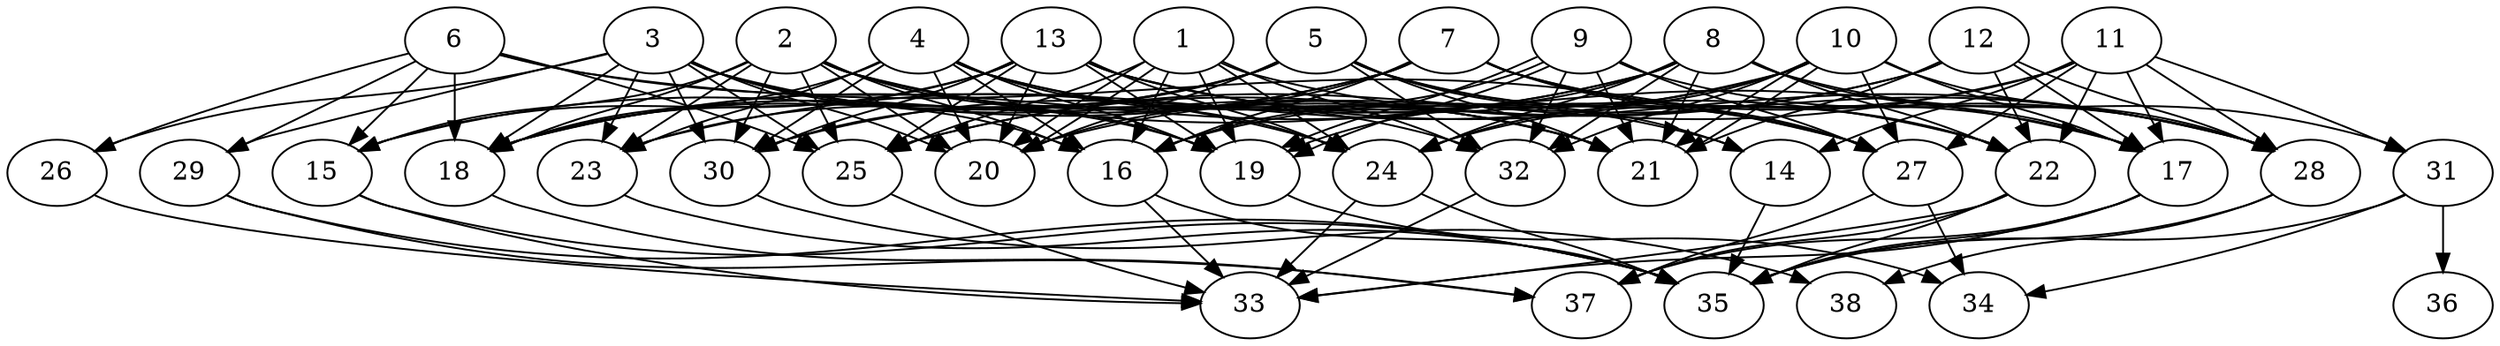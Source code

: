 // DAG (tier=3-complex, mode=data, n=38, ccr=0.531, fat=0.763, density=0.666, regular=0.284, jump=0.224, mindata=4194304, maxdata=33554432)
// DAG automatically generated by daggen at Sun Aug 24 16:33:35 2025
// /home/ermia/Project/Environments/daggen/bin/daggen --dot --ccr 0.531 --fat 0.763 --regular 0.284 --density 0.666 --jump 0.224 --mindata 4194304 --maxdata 33554432 -n 38 
digraph G {
  1 [size="13736635167696519168", alpha="0.07", expect_size="6868317583848259584"]
  1 -> 16 [size ="7264101080236032"]
  1 -> 19 [size ="7264101080236032"]
  1 -> 20 [size ="7264101080236032"]
  1 -> 20 [size ="7264101080236032"]
  1 -> 24 [size ="7264101080236032"]
  1 -> 25 [size ="7264101080236032"]
  1 -> 28 [size ="7264101080236032"]
  1 -> 32 [size ="7264101080236032"]
  2 [size="24567659840065920", alpha="0.08", expect_size="12283829920032960"]
  2 -> 15 [size ="554188220137472"]
  2 -> 16 [size ="554188220137472"]
  2 -> 17 [size ="554188220137472"]
  2 -> 18 [size ="554188220137472"]
  2 -> 19 [size ="554188220137472"]
  2 -> 20 [size ="554188220137472"]
  2 -> 21 [size ="554188220137472"]
  2 -> 23 [size ="554188220137472"]
  2 -> 25 [size ="554188220137472"]
  2 -> 30 [size ="554188220137472"]
  2 -> 32 [size ="554188220137472"]
  3 [size="356581824790528000000", alpha="0.16", expect_size="178290912395264000000"]
  3 -> 16 [size ="402280939520000"]
  3 -> 18 [size ="402280939520000"]
  3 -> 19 [size ="402280939520000"]
  3 -> 20 [size ="402280939520000"]
  3 -> 21 [size ="402280939520000"]
  3 -> 23 [size ="402280939520000"]
  3 -> 25 [size ="402280939520000"]
  3 -> 26 [size ="402280939520000"]
  3 -> 29 [size ="402280939520000"]
  3 -> 30 [size ="402280939520000"]
  4 [size="1139682797903564032", alpha="0.10", expect_size="569841398951782016"]
  4 -> 14 [size ="521943753162752"]
  4 -> 16 [size ="521943753162752"]
  4 -> 18 [size ="521943753162752"]
  4 -> 19 [size ="521943753162752"]
  4 -> 20 [size ="521943753162752"]
  4 -> 21 [size ="521943753162752"]
  4 -> 23 [size ="521943753162752"]
  4 -> 24 [size ="521943753162752"]
  4 -> 30 [size ="521943753162752"]
  5 [size="795876364648448000000", alpha="0.10", expect_size="397938182324224000000"]
  5 -> 14 [size ="687047966720000"]
  5 -> 18 [size ="687047966720000"]
  5 -> 20 [size ="687047966720000"]
  5 -> 21 [size ="687047966720000"]
  5 -> 22 [size ="687047966720000"]
  5 -> 23 [size ="687047966720000"]
  5 -> 27 [size ="687047966720000"]
  5 -> 30 [size ="687047966720000"]
  5 -> 32 [size ="687047966720000"]
  6 [size="128594271285789584", alpha="0.12", expect_size="64297135642894792"]
  6 -> 15 [size ="2566076026060800"]
  6 -> 18 [size ="2566076026060800"]
  6 -> 24 [size ="2566076026060800"]
  6 -> 25 [size ="2566076026060800"]
  6 -> 26 [size ="2566076026060800"]
  6 -> 27 [size ="2566076026060800"]
  6 -> 29 [size ="2566076026060800"]
  7 [size="121517578405544208", alpha="0.10", expect_size="60758789202772104"]
  7 -> 15 [size ="6181609829040128"]
  7 -> 16 [size ="6181609829040128"]
  7 -> 17 [size ="6181609829040128"]
  7 -> 18 [size ="6181609829040128"]
  7 -> 20 [size ="6181609829040128"]
  7 -> 22 [size ="6181609829040128"]
  7 -> 27 [size ="6181609829040128"]
  7 -> 28 [size ="6181609829040128"]
  8 [size="10165739086464155648000", alpha="0.10", expect_size="5082869543232077824000"]
  8 -> 17 [size ="3754187502387200"]
  8 -> 18 [size ="3754187502387200"]
  8 -> 19 [size ="3754187502387200"]
  8 -> 21 [size ="3754187502387200"]
  8 -> 22 [size ="3754187502387200"]
  8 -> 24 [size ="3754187502387200"]
  8 -> 30 [size ="3754187502387200"]
  8 -> 31 [size ="3754187502387200"]
  8 -> 32 [size ="3754187502387200"]
  9 [size="28329008880609340", alpha="0.08", expect_size="14164504440304670"]
  9 -> 16 [size ="1154409706815488"]
  9 -> 19 [size ="1154409706815488"]
  9 -> 19 [size ="1154409706815488"]
  9 -> 21 [size ="1154409706815488"]
  9 -> 27 [size ="1154409706815488"]
  9 -> 28 [size ="1154409706815488"]
  9 -> 32 [size ="1154409706815488"]
  10 [size="223463705256390144", alpha="0.01", expect_size="111731852628195072"]
  10 -> 16 [size ="8147496127692800"]
  10 -> 17 [size ="8147496127692800"]
  10 -> 21 [size ="8147496127692800"]
  10 -> 21 [size ="8147496127692800"]
  10 -> 23 [size ="8147496127692800"]
  10 -> 24 [size ="8147496127692800"]
  10 -> 27 [size ="8147496127692800"]
  10 -> 28 [size ="8147496127692800"]
  10 -> 32 [size ="8147496127692800"]
  11 [size="23209425923177580", alpha="0.08", expect_size="11604712961588790"]
  11 -> 14 [size ="1174770494210048"]
  11 -> 17 [size ="1174770494210048"]
  11 -> 22 [size ="1174770494210048"]
  11 -> 24 [size ="1174770494210048"]
  11 -> 25 [size ="1174770494210048"]
  11 -> 27 [size ="1174770494210048"]
  11 -> 28 [size ="1174770494210048"]
  11 -> 31 [size ="1174770494210048"]
  12 [size="171200765199540576", alpha="0.02", expect_size="85600382599770288"]
  12 -> 17 [size ="7742218777395200"]
  12 -> 20 [size ="7742218777395200"]
  12 -> 21 [size ="7742218777395200"]
  12 -> 22 [size ="7742218777395200"]
  12 -> 25 [size ="7742218777395200"]
  12 -> 28 [size ="7742218777395200"]
  13 [size="6060510254029366272", alpha="0.17", expect_size="3030255127014683136"]
  13 -> 15 [size ="1995647964151808"]
  13 -> 18 [size ="1995647964151808"]
  13 -> 19 [size ="1995647964151808"]
  13 -> 20 [size ="1995647964151808"]
  13 -> 22 [size ="1995647964151808"]
  13 -> 24 [size ="1995647964151808"]
  13 -> 25 [size ="1995647964151808"]
  13 -> 27 [size ="1995647964151808"]
  13 -> 28 [size ="1995647964151808"]
  13 -> 30 [size ="1995647964151808"]
  14 [size="82363350387601136", alpha="0.11", expect_size="41181675193800568"]
  14 -> 35 [size ="5412420486955008"]
  15 [size="62651146590508800", alpha="0.19", expect_size="31325573295254400"]
  15 -> 33 [size ="1588278906060800"]
  15 -> 35 [size ="1588278906060800"]
  16 [size="2068094887191182835712", alpha="0.11", expect_size="1034047443595591417856"]
  16 -> 33 [size ="1298584737677312"]
  16 -> 35 [size ="1298584737677312"]
  17 [size="171592271329781216", alpha="0.19", expect_size="85796135664890608"]
  17 -> 33 [size ="180603374796800"]
  17 -> 35 [size ="180603374796800"]
  17 -> 37 [size ="180603374796800"]
  18 [size="185209637657422080", alpha="0.17", expect_size="92604818828711040"]
  18 -> 37 [size ="3668436794212352"]
  19 [size="463136602902758400", alpha="0.18", expect_size="231568301451379200"]
  19 -> 34 [size ="8519213794721792"]
  20 [size="255985142256716352", alpha="0.10", expect_size="127992571128358176"]
  21 [size="1018119545134861440", alpha="0.18", expect_size="509059772567430720"]
  22 [size="12362879801810251776", alpha="0.00", expect_size="6181439900905125888"]
  22 -> 33 [size ="4743261562339328"]
  22 -> 35 [size ="4743261562339328"]
  22 -> 37 [size ="4743261562339328"]
  23 [size="3356070700156152971264", alpha="0.13", expect_size="1678035350078076485632"]
  23 -> 35 [size ="1793263275081728"]
  24 [size="22897924578273968", alpha="0.04", expect_size="11448962289136984"]
  24 -> 33 [size ="803341722451968"]
  24 -> 35 [size ="803341722451968"]
  25 [size="10616250233093701500928", alpha="0.04", expect_size="5308125116546850750464"]
  25 -> 33 [size ="3864299256676352"]
  26 [size="148744400638776864", alpha="0.18", expect_size="74372200319388432"]
  26 -> 33 [size ="8066654063820800"]
  27 [size="4295182106377144", alpha="0.02", expect_size="2147591053188572"]
  27 -> 34 [size ="170398205345792"]
  27 -> 37 [size ="170398205345792"]
  28 [size="5528737746916441325568", alpha="0.12", expect_size="2764368873458220662784"]
  28 -> 35 [size ="2501347211476992"]
  28 -> 38 [size ="2501347211476992"]
  29 [size="88799754307022432", alpha="0.00", expect_size="44399877153511216"]
  29 -> 35 [size ="1510983260438528"]
  29 -> 37 [size ="1510983260438528"]
  30 [size="14779731879761627136", alpha="0.02", expect_size="7389865939880813568"]
  30 -> 38 [size ="5041018181255168"]
  31 [size="3979935493034055041024", alpha="0.12", expect_size="1989967746517027520512"]
  31 -> 34 [size ="2009126779486208"]
  31 -> 35 [size ="2009126779486208"]
  31 -> 36 [size ="2009126779486208"]
  32 [size="3162292735060104708096", alpha="0.19", expect_size="1581146367530052354048"]
  32 -> 33 [size ="1723553229570048"]
  33 [size="33394989261527448", alpha="0.01", expect_size="16697494630763724"]
  34 [size="13929873795342448", alpha="0.04", expect_size="6964936897671224"]
  35 [size="7307785780629292032", alpha="0.19", expect_size="3653892890314646016"]
  36 [size="8725362625617283072", alpha="0.17", expect_size="4362681312808641536"]
  37 [size="18891691019079249821696", alpha="0.10", expect_size="9445845509539624910848"]
  38 [size="25836354681648644096", alpha="0.08", expect_size="12918177340824322048"]
}